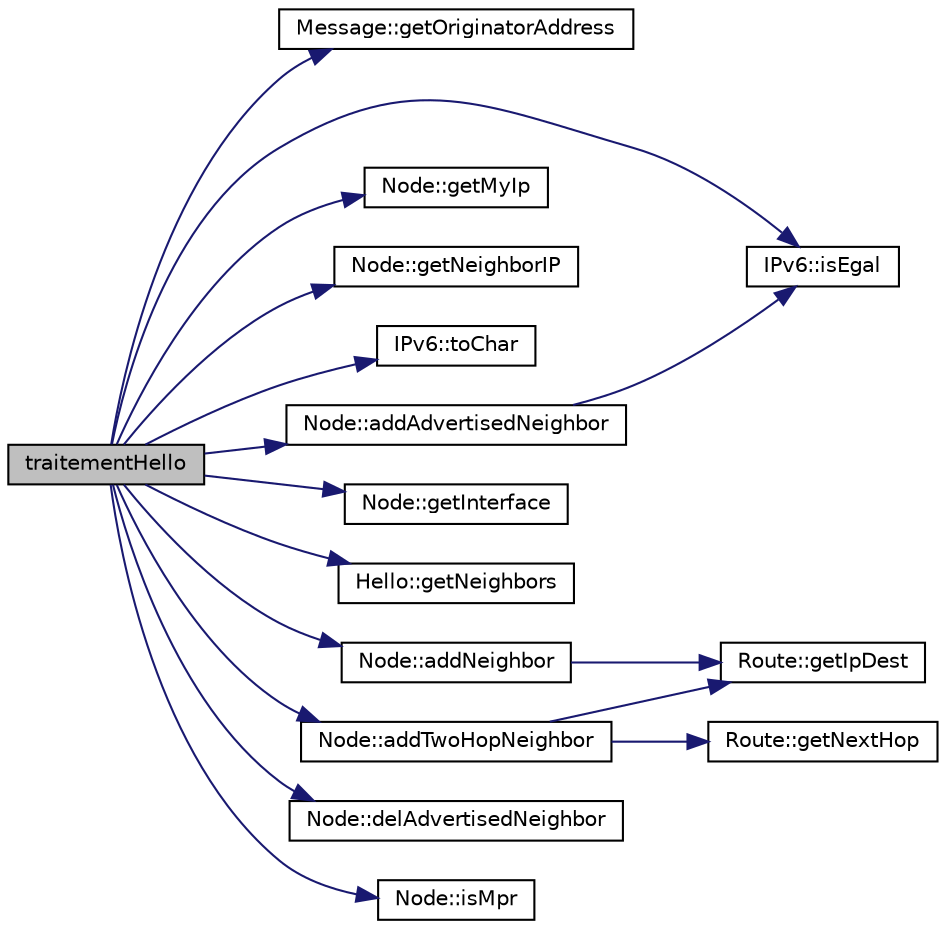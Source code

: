 digraph "traitementHello"
{
  edge [fontname="Helvetica",fontsize="10",labelfontname="Helvetica",labelfontsize="10"];
  node [fontname="Helvetica",fontsize="10",shape=record];
  rankdir="LR";
  Node1 [label="traitementHello",height=0.2,width=0.4,color="black", fillcolor="grey75", style="filled" fontcolor="black"];
  Node1 -> Node2 [color="midnightblue",fontsize="10",style="solid",fontname="Helvetica"];
  Node2 [label="Message::getOriginatorAddress",height=0.2,width=0.4,color="black", fillcolor="white", style="filled",URL="$class_message.html#a6d733d958fed303b29dd723a3175e5b4",tooltip="Allow you to get OriginatorAddress. "];
  Node1 -> Node3 [color="midnightblue",fontsize="10",style="solid",fontname="Helvetica"];
  Node3 [label="IPv6::isEgal",height=0.2,width=0.4,color="black", fillcolor="white", style="filled",URL="$class_i_pv6.html#a98f978f03ef1059b1ba30c6c3801c471",tooltip="Compare 2 IPv6. "];
  Node1 -> Node4 [color="midnightblue",fontsize="10",style="solid",fontname="Helvetica"];
  Node4 [label="Node::getMyIp",height=0.2,width=0.4,color="black", fillcolor="white", style="filled",URL="$class_node.html#a1b5836a66868d13b5956ac2377968040",tooltip="Allow you to get your IP. "];
  Node1 -> Node5 [color="midnightblue",fontsize="10",style="solid",fontname="Helvetica"];
  Node5 [label="Node::getNeighborIP",height=0.2,width=0.4,color="black", fillcolor="white", style="filled",URL="$class_node.html#a8d53c07d72afeed3e3b9665b98892c0e",tooltip="Allow you to get the IPv6 list of your neighbor. "];
  Node1 -> Node6 [color="midnightblue",fontsize="10",style="solid",fontname="Helvetica"];
  Node6 [label="IPv6::toChar",height=0.2,width=0.4,color="black", fillcolor="white", style="filled",URL="$class_i_pv6.html#af0a0c1d062556f40f7d41b68cda32442"];
  Node1 -> Node7 [color="midnightblue",fontsize="10",style="solid",fontname="Helvetica"];
  Node7 [label="Node::addNeighbor",height=0.2,width=0.4,color="black", fillcolor="white", style="filled",URL="$class_node.html#a49cf4a61e7c47b434eed76576feb3d60"];
  Node7 -> Node8 [color="midnightblue",fontsize="10",style="solid",fontname="Helvetica"];
  Node8 [label="Route::getIpDest",height=0.2,width=0.4,color="black", fillcolor="white", style="filled",URL="$class_route.html#aa0035cede27822c197601bdfa7882e69"];
  Node1 -> Node9 [color="midnightblue",fontsize="10",style="solid",fontname="Helvetica"];
  Node9 [label="Node::getInterface",height=0.2,width=0.4,color="black", fillcolor="white", style="filled",URL="$class_node.html#a2dcde2746f5bf636ff22a7d281e65df9",tooltip="Allow you to get your interface name. "];
  Node1 -> Node10 [color="midnightblue",fontsize="10",style="solid",fontname="Helvetica"];
  Node10 [label="Hello::getNeighbors",height=0.2,width=0.4,color="black", fillcolor="white", style="filled",URL="$class_hello.html#ad88c990a587a1f1265a901cc54d58ed8",tooltip="Allow you to get your list of Neighbors. "];
  Node1 -> Node11 [color="midnightblue",fontsize="10",style="solid",fontname="Helvetica"];
  Node11 [label="Node::addAdvertisedNeighbor",height=0.2,width=0.4,color="black", fillcolor="white", style="filled",URL="$class_node.html#ab1c97005bc6e01de3f91eb403858752f",tooltip="Add the IP of neighbor which choose you as MPR. "];
  Node11 -> Node3 [color="midnightblue",fontsize="10",style="solid",fontname="Helvetica"];
  Node1 -> Node12 [color="midnightblue",fontsize="10",style="solid",fontname="Helvetica"];
  Node12 [label="Node::addTwoHopNeighbor",height=0.2,width=0.4,color="black", fillcolor="white", style="filled",URL="$class_node.html#a11bb1a8c082476096694537f2dfb0502"];
  Node12 -> Node8 [color="midnightblue",fontsize="10",style="solid",fontname="Helvetica"];
  Node12 -> Node13 [color="midnightblue",fontsize="10",style="solid",fontname="Helvetica"];
  Node13 [label="Route::getNextHop",height=0.2,width=0.4,color="black", fillcolor="white", style="filled",URL="$class_route.html#a4a0770b65b97df312e393da10320d607"];
  Node1 -> Node14 [color="midnightblue",fontsize="10",style="solid",fontname="Helvetica"];
  Node14 [label="Node::delAdvertisedNeighbor",height=0.2,width=0.4,color="black", fillcolor="white", style="filled",URL="$class_node.html#ad719fef8d6315c1e4273f051ca2bf540",tooltip="Delete from the advertisedlist a neighbor which erase me from his mpr. "];
  Node1 -> Node15 [color="midnightblue",fontsize="10",style="solid",fontname="Helvetica"];
  Node15 [label="Node::isMpr",height=0.2,width=0.4,color="black", fillcolor="white", style="filled",URL="$class_node.html#af691161613f713836c5307bf017e3842",tooltip="Allow you to know if you are MPR or not. "];
}
